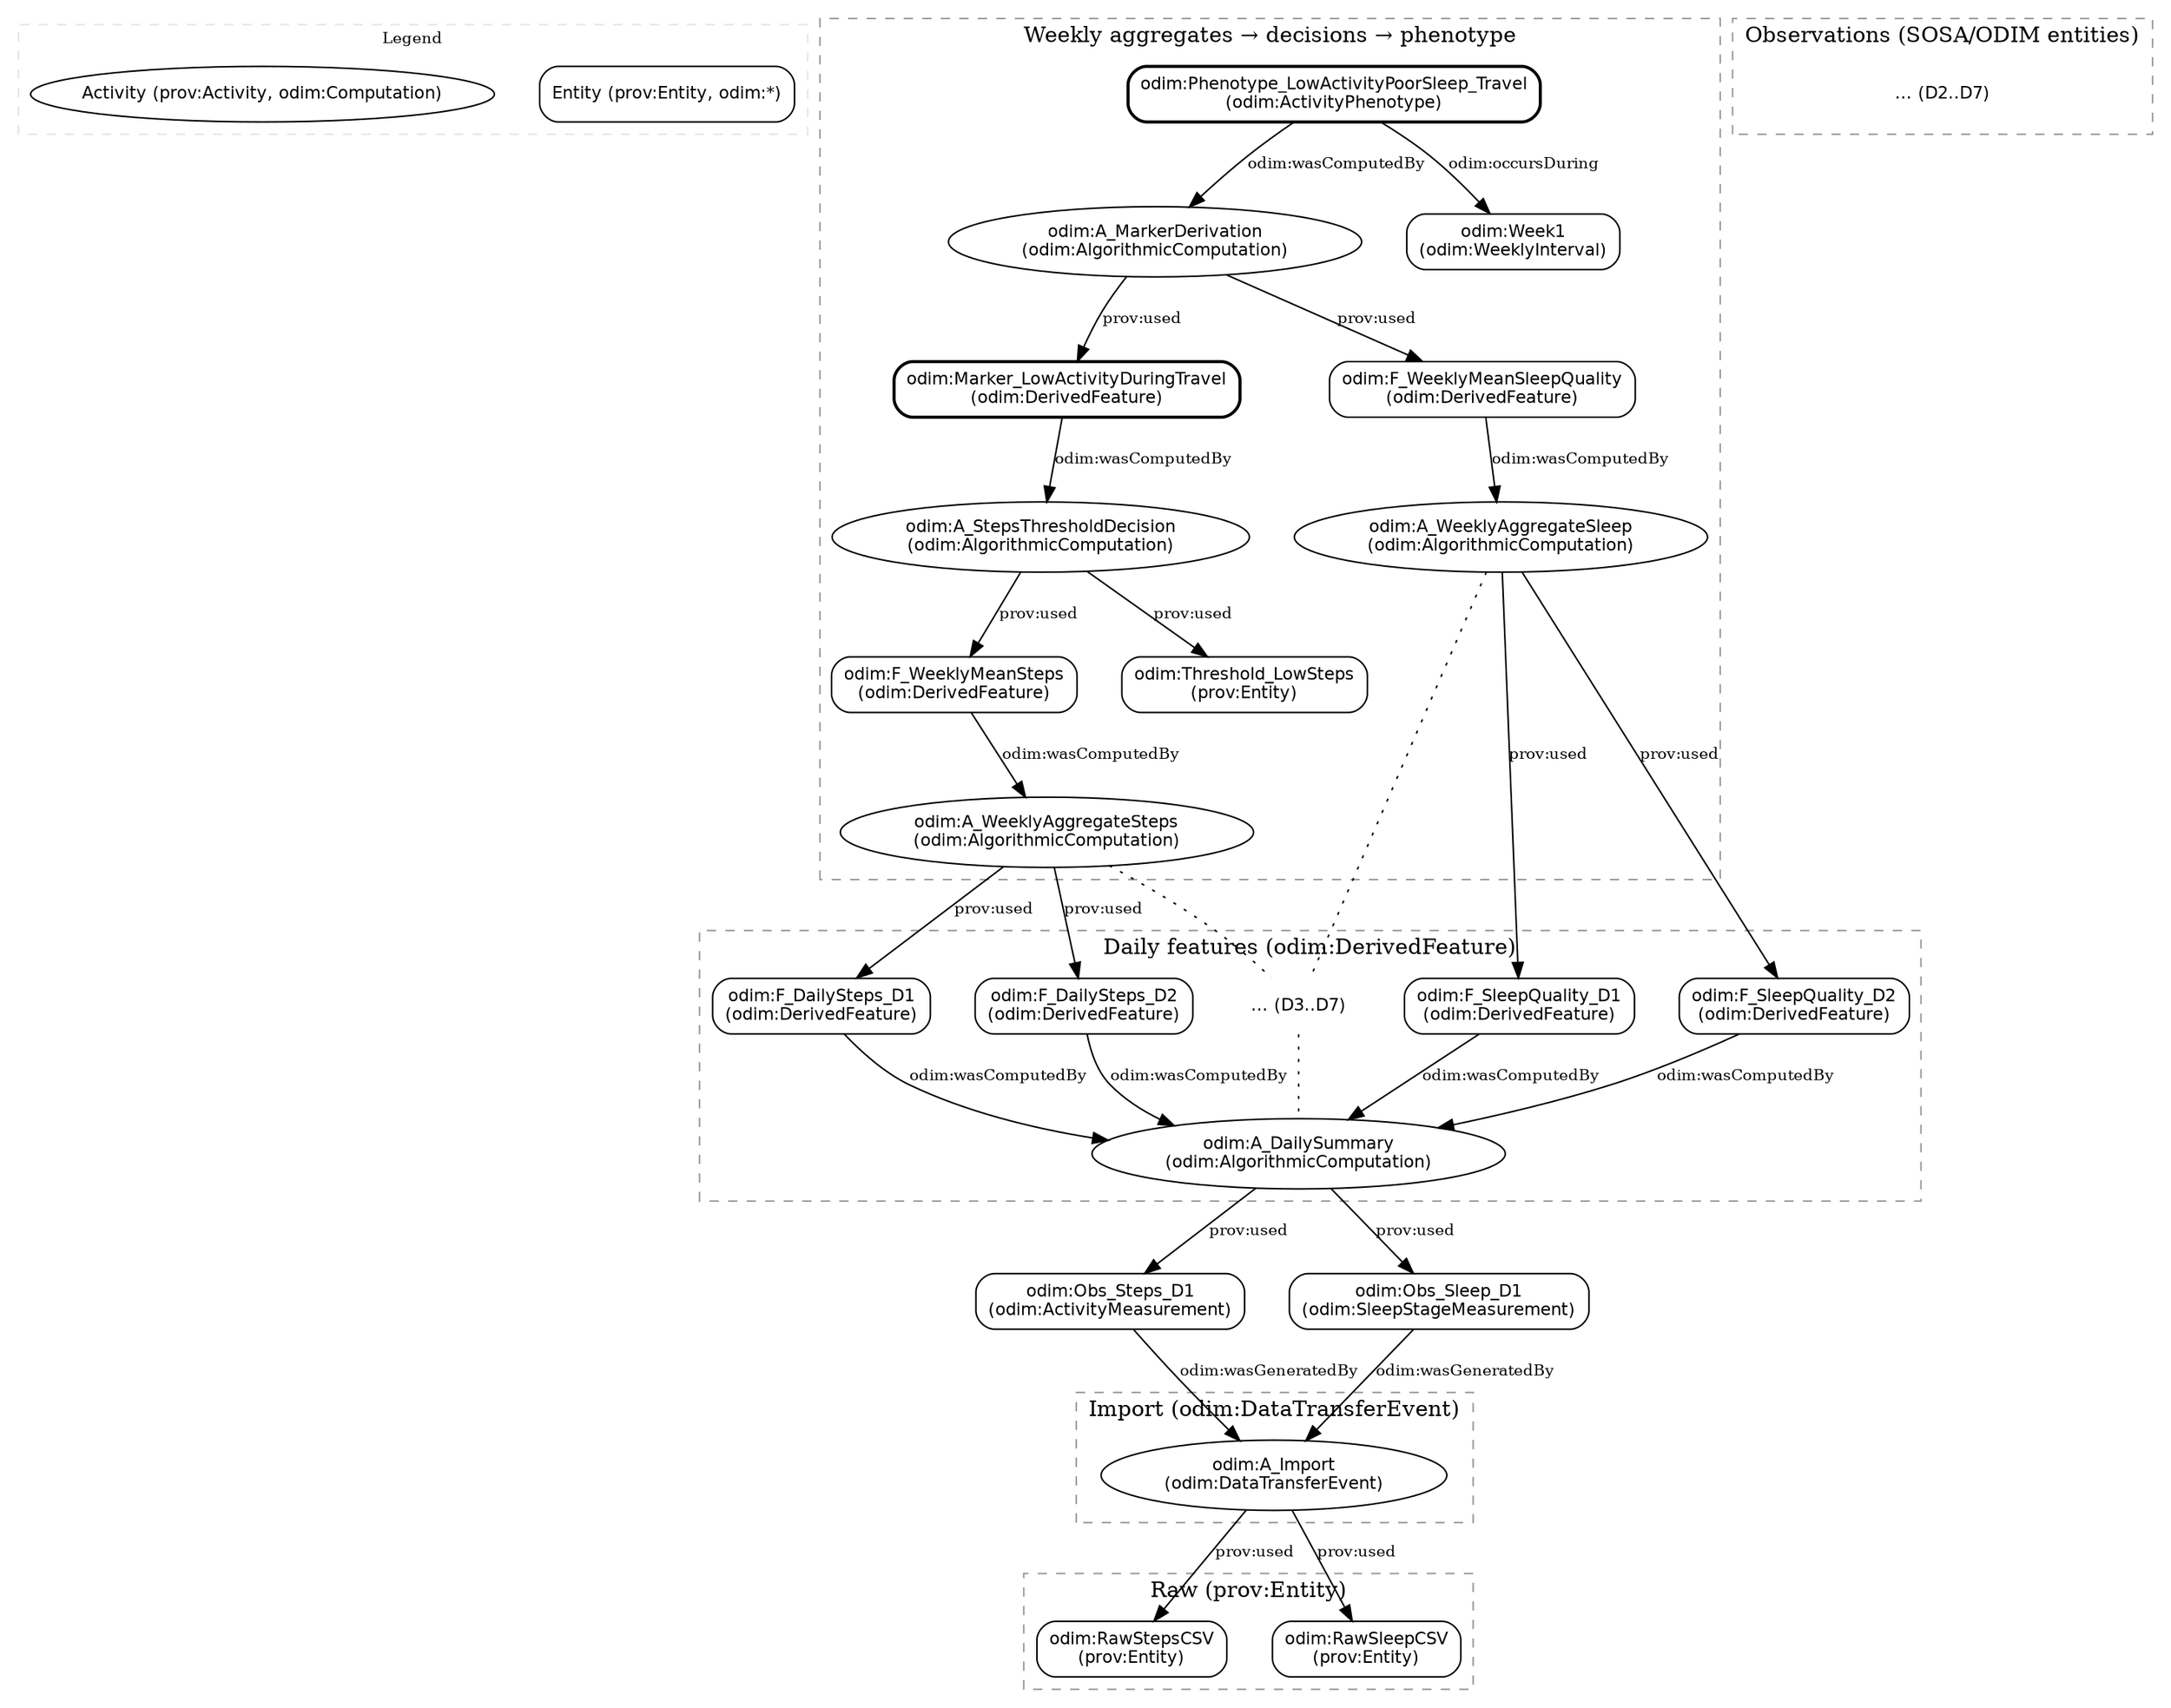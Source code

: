 digraph DemoFlow {
  rankdir=TB;
  splines=true;
  nodesep=0.4;
  ranksep=0.6;

  // Default node styles
  node [fontname="Helvetica", fontsize=11, style=rounded];

  // Define simple styling by type
  subgraph cluster_legend {
    label="Legend"; fontsize=10; color=gray90; style=dashed;
    keyE [label="Entity (prov:Entity, odim:*)", shape=box];
    keyA [label="Activity (prov:Activity, odim:Computation)", shape=ellipse];
  }

  // Raw entities (prov:Entity)
  subgraph cluster_raw {
    label="Raw (prov:Entity)"; style=dashed; color=gray60;
    RawSteps [label="odim:RawStepsCSV\n(prov:Entity)", shape=box];
    RawSleep [label="odim:RawSleepCSV\n(prov:Entity)", shape=box];
  }

  // Import activity
  subgraph cluster_import {
    label="Import (odim:DataTransferEvent)"; style=dashed; color=gray60;
    Import [label="odim:A_Import\n(odim:DataTransferEvent)", shape=ellipse];
  }

  // Observations (entities)
  subgraph cluster_obs {
    label="Observations (SOSA/ODIM entities)"; style=dashed; color=gray60;
    ObsSteps [label="odim:Obs_Steps_D1\n(odim:ActivityMeasurement)", shape=box];
    ObsSleep [label="odim:Obs_Sleep_D1\n(odim:SleepStageMeasurement)", shape=box];
    ObsDots  [label="… (D2..D7)", shape=plaintext];
  }

  // Daily computation + features (steps + sleep quality)
  subgraph cluster_daily {
    label="Daily features (odim:DerivedFeature)"; style=dashed; color=gray60;
    DailyComp [label="odim:A_DailySummary\n(odim:AlgorithmicComputation)", shape=ellipse];
    F1 [label="odim:F_DailySteps_D1\n(odim:DerivedFeature)", shape=box];
    F2 [label="odim:F_DailySteps_D2\n(odim:DerivedFeature)", shape=box];
    FDots [label="… (D3..D7)", shape=plaintext];
    SQ1 [label="odim:F_SleepQuality_D1\n(odim:DerivedFeature)", shape=box];
    SQ2 [label="odim:F_SleepQuality_D2\n(odim:DerivedFeature)", shape=box];
  }

  // Weekly aggregation + decisions + combined phenotype
  subgraph cluster_weekly {
    label="Weekly aggregates → decisions → phenotype"; style=dashed; color=gray60;
    WeeklySteps [label="odim:A_WeeklyAggregateSteps\n(odim:AlgorithmicComputation)", shape=ellipse];
    MeanSteps [label="odim:F_WeeklyMeanSteps\n(odim:DerivedFeature)", shape=box];
    Thresh [label="odim:Threshold_LowSteps\n(prov:Entity)", shape=box];
    StepsDecision [label="odim:A_StepsThresholdDecision\n(odim:AlgorithmicComputation)", shape=ellipse];
    Marker [label="odim:Marker_LowActivityDuringTravel\n(odim:DerivedFeature)", shape=box, style="rounded,bold"];

    WeeklySleep [label="odim:A_WeeklyAggregateSleep\n(odim:AlgorithmicComputation)", shape=ellipse];
    MeanSleep [label="odim:F_WeeklyMeanSleepQuality\n(odim:DerivedFeature)", shape=box];

    Combine [label="odim:A_MarkerDerivation\n(odim:AlgorithmicComputation)", shape=ellipse];
    Phenotype [label="odim:Phenotype_LowActivityPoorSleep_Travel\n(odim:ActivityPhenotype)", shape=box, style="rounded,bold"];
    Week [label="odim:Week1\n(odim:WeeklyInterval)", shape=box];
  }

  // Edges with exact predicates
  // Import used raw files (prov:used: Activity -> Entity)
  Import -> RawSteps [label="prov:used", fontsize=10];
  Import -> RawSleep [label="prov:used", fontsize=10];

  // Observations were generated by Import (odim:wasGeneratedBy: Entity -> Activity)
  ObsSteps -> Import [label="odim:wasGeneratedBy", fontsize=10];
  ObsSleep -> Import [label="odim:wasGeneratedBy", fontsize=10];
  {rank=same; ObsSteps; ObsSleep;}

  // Daily computation used observations (prov:used)
  DailyComp -> ObsSteps [label="prov:used", fontsize=10];
  DailyComp -> ObsSleep [label="prov:used", fontsize=10];

  // Daily features were computed by DailyComp (odim:wasComputedBy)
  F1 -> DailyComp [label="odim:wasComputedBy", fontsize=10];
  F2 -> DailyComp [label="odim:wasComputedBy", fontsize=10];
  SQ1 -> DailyComp [label="odim:wasComputedBy", fontsize=10];
  SQ2 -> DailyComp [label="odim:wasComputedBy", fontsize=10];
  FDots -> DailyComp [style=dotted, arrowhead=none];

  // Weekly steps aggregate and decision
  WeeklySteps -> F1 [label="prov:used", fontsize=10];
  WeeklySteps -> F2 [label="prov:used", fontsize=10];
  WeeklySteps -> FDots [style=dotted, arrowhead=none];
  MeanSteps -> WeeklySteps [label="odim:wasComputedBy", fontsize=10];
  StepsDecision -> MeanSteps [label="prov:used", fontsize=10];
  StepsDecision -> Thresh [label="prov:used", fontsize=10];
  Marker -> StepsDecision [label="odim:wasComputedBy", fontsize=10];

  // Weekly sleep quality aggregate
  WeeklySleep -> SQ1 [label="prov:used", fontsize=10];
  WeeklySleep -> SQ2 [label="prov:used", fontsize=10];
  WeeklySleep -> FDots [style=dotted, arrowhead=none];
  MeanSleep -> WeeklySleep [label="odim:wasComputedBy", fontsize=10];

  // Combined phenotype marker
  Combine -> Marker [label="prov:used", fontsize=10];
  Combine -> MeanSleep [label="prov:used", fontsize=10];
  Phenotype -> Combine [label="odim:wasComputedBy", fontsize=10];
  Phenotype -> Week [label="odim:occursDuring", fontsize=10];
}

